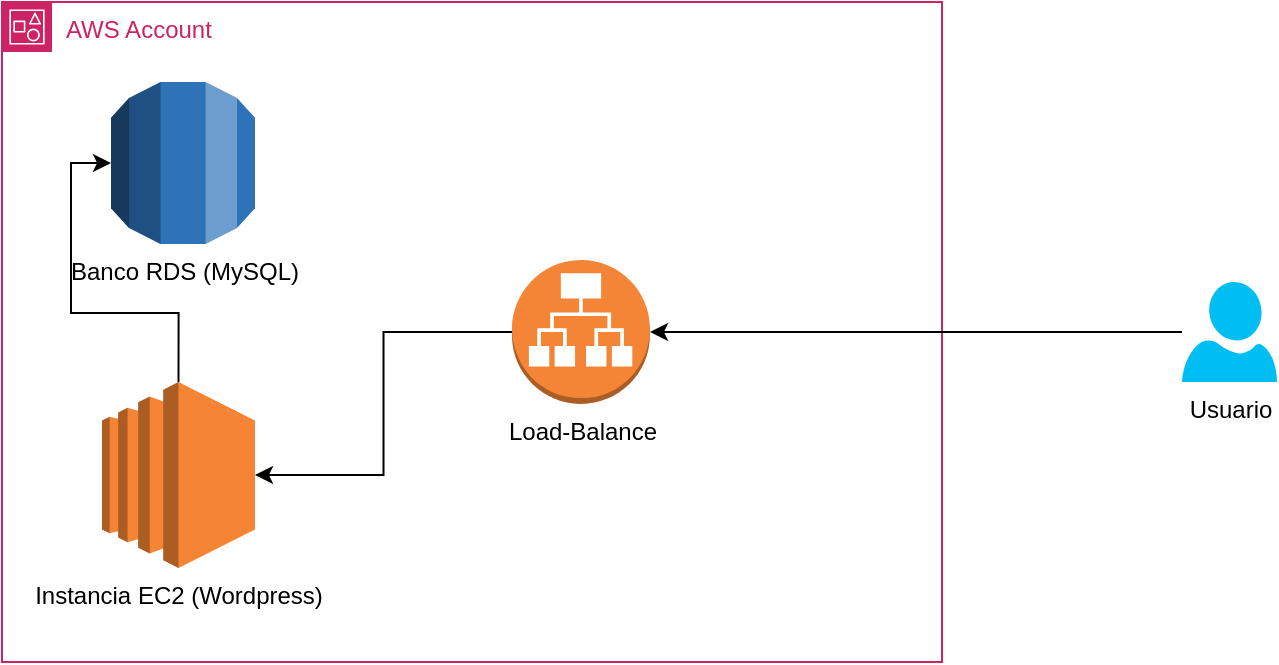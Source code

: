 <mxfile version="24.7.8">
  <diagram name="Página-1" id="_anwXlCnqJPPbHWU8wGq">
    <mxGraphModel dx="1338" dy="820" grid="1" gridSize="10" guides="1" tooltips="1" connect="1" arrows="1" fold="1" page="1" pageScale="1" pageWidth="827" pageHeight="1169" math="0" shadow="0">
      <root>
        <mxCell id="0" />
        <mxCell id="1" parent="0" />
        <mxCell id="EWCSJ_XArMaPQ7Oecqpo-1" value="AWS Account" style="points=[[0,0],[0.25,0],[0.5,0],[0.75,0],[1,0],[1,0.25],[1,0.5],[1,0.75],[1,1],[0.75,1],[0.5,1],[0.25,1],[0,1],[0,0.75],[0,0.5],[0,0.25]];outlineConnect=0;gradientColor=none;html=1;whiteSpace=wrap;fontSize=12;fontStyle=0;container=1;pointerEvents=0;collapsible=0;recursiveResize=0;shape=mxgraph.aws4.group;grIcon=mxgraph.aws4.group_account;strokeColor=#CD2264;fillColor=none;verticalAlign=top;align=left;spacingLeft=30;fontColor=#CD2264;dashed=0;" vertex="1" parent="1">
          <mxGeometry x="90" y="190" width="470" height="330" as="geometry" />
        </mxCell>
        <mxCell id="EWCSJ_XArMaPQ7Oecqpo-2" value="Banco RDS (MySQL)" style="outlineConnect=0;dashed=0;verticalLabelPosition=bottom;verticalAlign=top;align=center;html=1;shape=mxgraph.aws3.rds;fillColor=#2E73B8;gradientColor=none;" vertex="1" parent="EWCSJ_XArMaPQ7Oecqpo-1">
          <mxGeometry x="54.5" y="40" width="72" height="81" as="geometry" />
        </mxCell>
        <mxCell id="EWCSJ_XArMaPQ7Oecqpo-3" value="Instancia EC2 (Wordpress)" style="outlineConnect=0;dashed=0;verticalLabelPosition=bottom;verticalAlign=top;align=center;html=1;shape=mxgraph.aws3.ec2;fillColor=#F58534;gradientColor=none;" vertex="1" parent="EWCSJ_XArMaPQ7Oecqpo-1">
          <mxGeometry x="50" y="190" width="76.5" height="93" as="geometry" />
        </mxCell>
        <mxCell id="EWCSJ_XArMaPQ7Oecqpo-7" style="edgeStyle=orthogonalEdgeStyle;rounded=0;orthogonalLoop=1;jettySize=auto;html=1;" edge="1" parent="EWCSJ_XArMaPQ7Oecqpo-1" source="EWCSJ_XArMaPQ7Oecqpo-4" target="EWCSJ_XArMaPQ7Oecqpo-3">
          <mxGeometry relative="1" as="geometry" />
        </mxCell>
        <mxCell id="EWCSJ_XArMaPQ7Oecqpo-4" value="Load-Balance" style="outlineConnect=0;dashed=0;verticalLabelPosition=bottom;verticalAlign=top;align=center;html=1;shape=mxgraph.aws3.application_load_balancer;fillColor=#F58536;gradientColor=none;" vertex="1" parent="EWCSJ_XArMaPQ7Oecqpo-1">
          <mxGeometry x="255" y="129" width="69" height="72" as="geometry" />
        </mxCell>
        <mxCell id="EWCSJ_XArMaPQ7Oecqpo-10" style="edgeStyle=orthogonalEdgeStyle;rounded=0;orthogonalLoop=1;jettySize=auto;html=1;exitX=0.5;exitY=0;exitDx=0;exitDy=0;exitPerimeter=0;entryX=0;entryY=0.5;entryDx=0;entryDy=0;entryPerimeter=0;" edge="1" parent="EWCSJ_XArMaPQ7Oecqpo-1" source="EWCSJ_XArMaPQ7Oecqpo-3" target="EWCSJ_XArMaPQ7Oecqpo-2">
          <mxGeometry relative="1" as="geometry" />
        </mxCell>
        <mxCell id="EWCSJ_XArMaPQ7Oecqpo-6" style="edgeStyle=orthogonalEdgeStyle;rounded=0;orthogonalLoop=1;jettySize=auto;html=1;" edge="1" parent="1" source="EWCSJ_XArMaPQ7Oecqpo-5" target="EWCSJ_XArMaPQ7Oecqpo-4">
          <mxGeometry relative="1" as="geometry" />
        </mxCell>
        <mxCell id="EWCSJ_XArMaPQ7Oecqpo-5" value="Usuario" style="verticalLabelPosition=bottom;html=1;verticalAlign=top;align=center;strokeColor=none;fillColor=#00BEF2;shape=mxgraph.azure.user;" vertex="1" parent="1">
          <mxGeometry x="680" y="330" width="47.5" height="50" as="geometry" />
        </mxCell>
      </root>
    </mxGraphModel>
  </diagram>
</mxfile>
